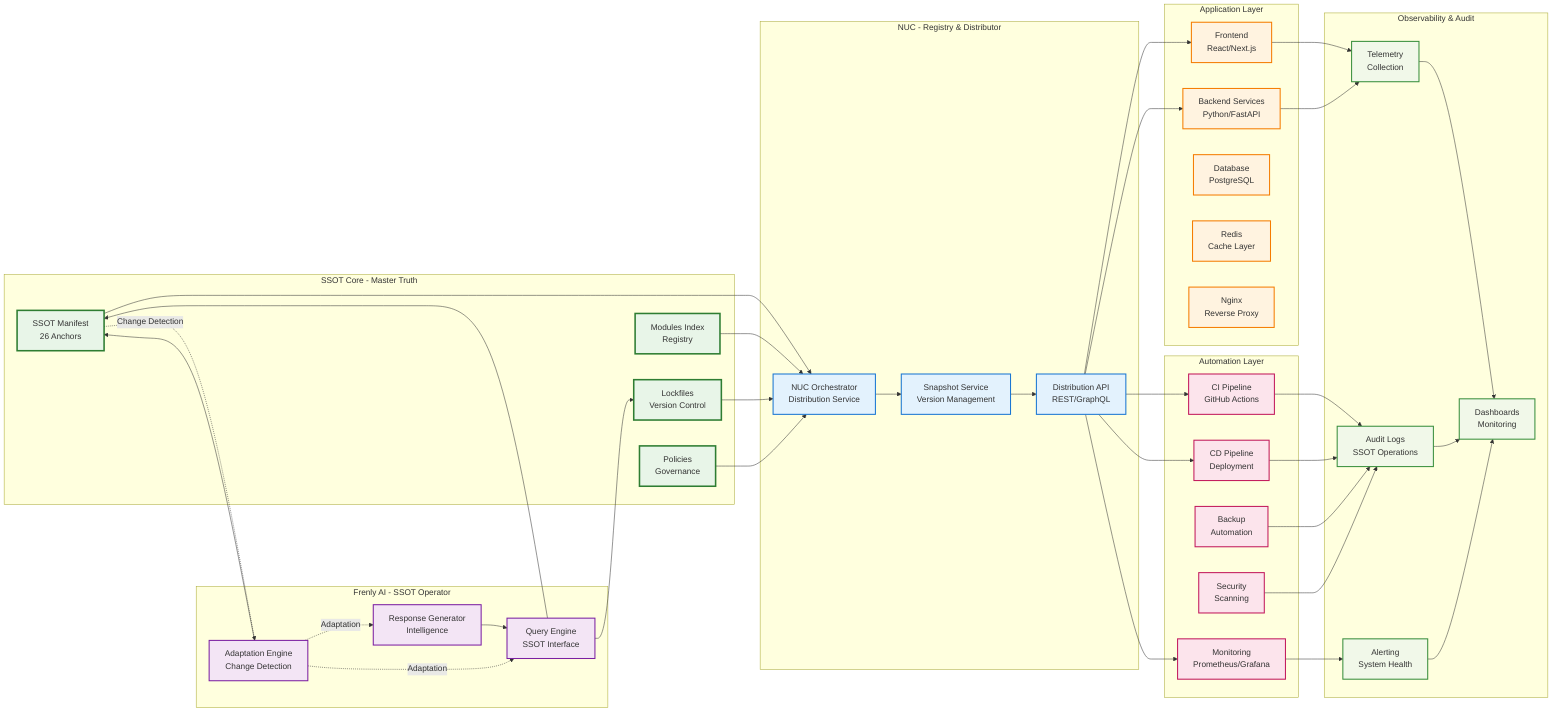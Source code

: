 flowchart LR
    %% SSOT Core Layer
    subgraph "SSOT Core - Master Truth"
        SSOT_MANIFEST[SSOT Manifest<br/>26 Anchors]
        MODULES_INDEX[Modules Index<br/>Registry]
        LOCKFILES[Lockfiles<br/>Version Control]
        POLICIES[Policies<br/>Governance]
    end

    %% NUC Distribution Layer
    subgraph "NUC - Registry & Distributor"
        NUC_ORCHESTRATOR[NUC Orchestrator<br/>Distribution Service]
        SNAPSHOT_SERVICE[Snapshot Service<br/>Version Management]
        DISTRIBUTION_API[Distribution API<br/>REST/GraphQL]
    end

    %% Application Layer
    subgraph "Application Layer"
        FRONTEND[Frontend<br/>React/Next.js]
        BACKEND[Backend Services<br/>Python/FastAPI]
        DATABASE[Database<br/>PostgreSQL]
        REDIS[Redis<br/>Cache Layer]
        NGINX[Nginx<br/>Reverse Proxy]
    end

    %% Automation Layer
    subgraph "Automation Layer"
        CI_PIPELINE[CI Pipeline<br/>GitHub Actions]
        CD_PIPELINE[CD Pipeline<br/>Deployment]
        MONITORING[Monitoring<br/>Prometheus/Grafana]
        BACKUP[Backup<br/>Automation]
        SECURITY[Security<br/>Scanning]
    end

    %% Operator Layer
    subgraph "Frenly AI - SSOT Operator"
        QUERY_ENGINE[Query Engine<br/>SSOT Interface]
        RESPONSE_GEN[Response Generator<br/>Intelligence]
        ADAPTATION[Adaptation Engine<br/>Change Detection]
    end

    %% Observability Layer
    subgraph "Observability & Audit"
        TELEMETRY[Telemetry<br/>Collection]
        AUDIT_LOGS[Audit Logs<br/>SSOT Operations]
        ALERTING[Alerting<br/>System Health]
        DASHBOARDS[Dashboards<br/>Monitoring]
    end

    %% Data Flows
    SSOT_MANIFEST --> NUC_ORCHESTRATOR
    MODULES_INDEX --> NUC_ORCHESTRATOR
    LOCKFILES --> NUC_ORCHESTRATOR
    POLICIES --> NUC_ORCHESTRATOR

    NUC_ORCHESTRATOR --> SNAPSHOT_SERVICE
    SNAPSHOT_SERVICE --> DISTRIBUTION_API

    DISTRIBUTION_API --> FRONTEND
    DISTRIBUTION_API --> BACKEND
    DISTRIBUTION_API --> CI_PIPELINE
    DISTRIBUTION_API --> CD_PIPELINE
    DISTRIBUTION_API --> MONITORING

    QUERY_ENGINE --> SSOT_MANIFEST
    QUERY_ENGINE --> LOCKFILES
    RESPONSE_GEN --> QUERY_ENGINE
    ADAPTATION --> SSOT_MANIFEST

    FRONTEND --> TELEMETRY
    BACKEND --> TELEMETRY
    CI_PIPELINE --> AUDIT_LOGS
    CD_PIPELINE --> AUDIT_LOGS
    MONITORING --> ALERTING
    BACKUP --> AUDIT_LOGS
    SECURITY --> AUDIT_LOGS

    TELEMETRY --> DASHBOARDS
    AUDIT_LOGS --> DASHBOARDS
    ALERTING --> DASHBOARDS

    %% Change Detection Flow
    SSOT_MANIFEST -.->|Change Detection| ADAPTATION
    ADAPTATION -.->|Adaptation| QUERY_ENGINE
    ADAPTATION -.->|Adaptation| RESPONSE_GEN

    %% Styling
    classDef ssotCore fill:#e8f5e8,stroke:#2e7d32,stroke-width:3px
    classDef nucLayer fill:#e3f2fd,stroke:#1976d2,stroke-width:2px
    classDef appLayer fill:#fff3e0,stroke:#f57c00,stroke-width:2px
    classDef autoLayer fill:#fce4ec,stroke:#c2185b,stroke-width:2px
    classDef operatorLayer fill:#f3e5f5,stroke:#7b1fa2,stroke-width:2px
    classDef obsLayer fill:#f1f8e9,stroke:#388e3c,stroke-width:2px

    class SSOT_MANIFEST,MODULES_INDEX,LOCKFILES,POLICIES ssotCore
    class NUC_ORCHESTRATOR,SNAPSHOT_SERVICE,DISTRIBUTION_API nucLayer
    class FRONTEND,BACKEND,DATABASE,REDIS,NGINX appLayer
    class CI_PIPELINE,CD_PIPELINE,MONITORING,BACKUP,SECURITY autoLayer
    class QUERY_ENGINE,RESPONSE_GEN,ADAPTATION operatorLayer
    class TELEMETRY,AUDIT_LOGS,ALERTING,DASHBOARDS obsLayer